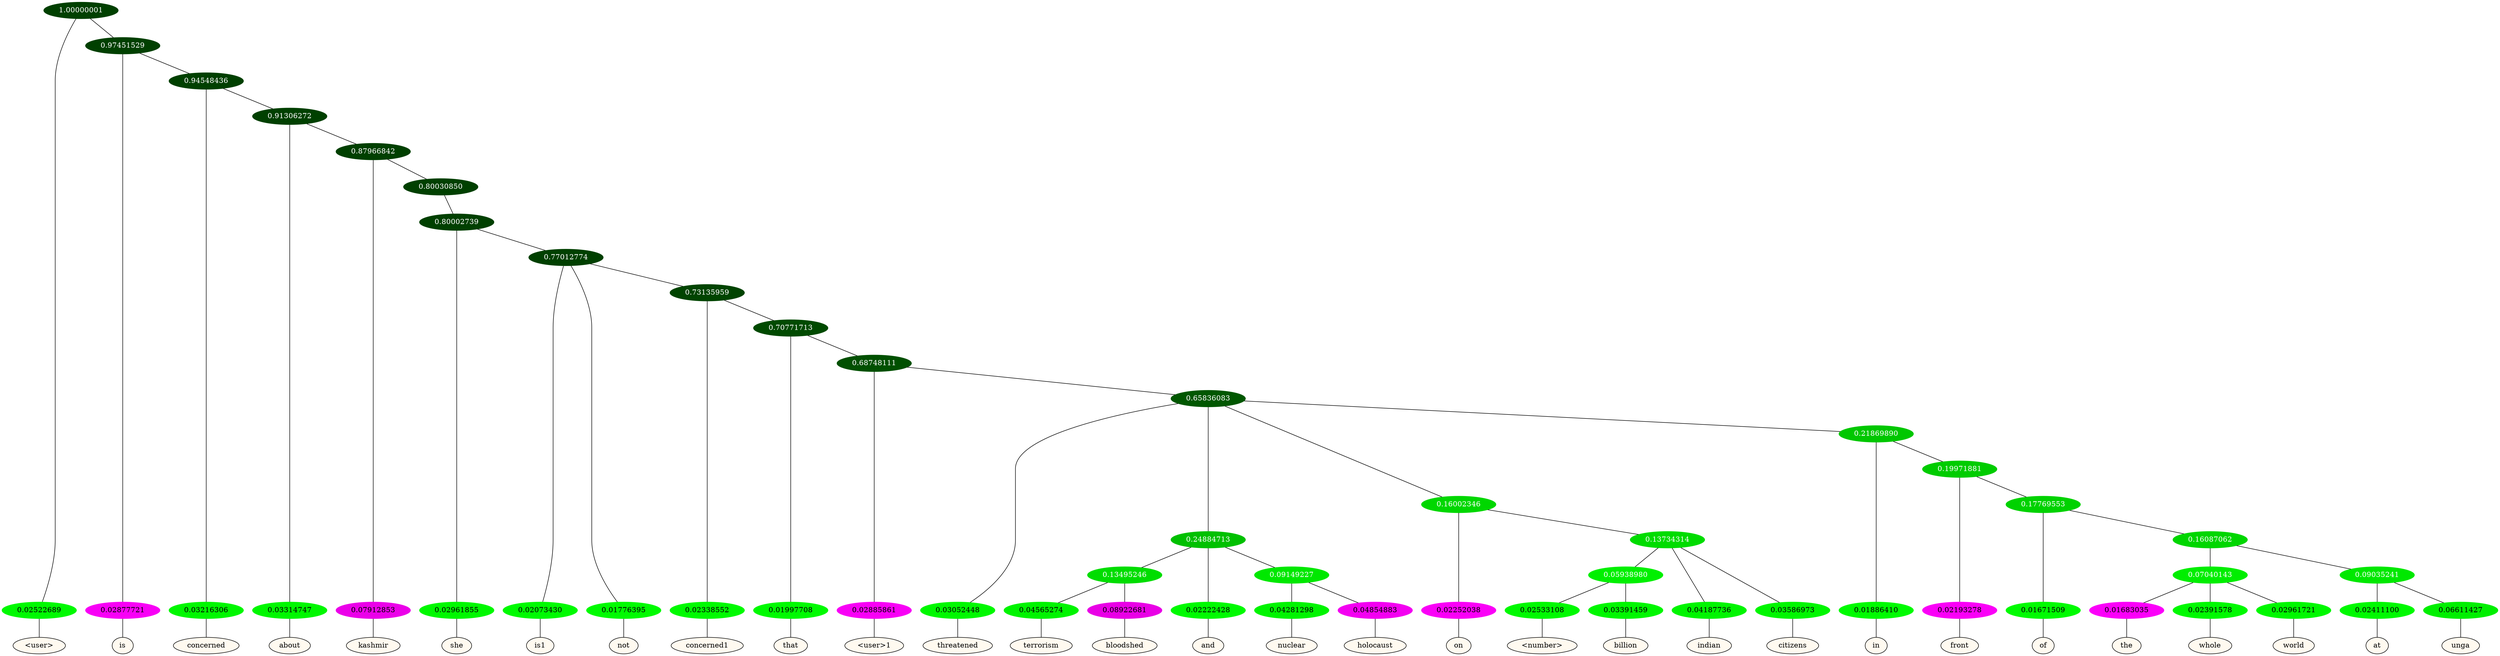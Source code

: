 graph {
	node [format=png height=0.15 nodesep=0.001 ordering=out overlap=prism overlap_scaling=0.01 ranksep=0.001 ratio=0.2 style=filled width=0.15]
	{
		rank=same
		a_w_1 [label="\<user\>" color=black fillcolor=floralwhite style="filled,solid"]
		a_w_3 [label=is color=black fillcolor=floralwhite style="filled,solid"]
		a_w_5 [label=concerned color=black fillcolor=floralwhite style="filled,solid"]
		a_w_7 [label=about color=black fillcolor=floralwhite style="filled,solid"]
		a_w_9 [label=kashmir color=black fillcolor=floralwhite style="filled,solid"]
		a_w_12 [label=she color=black fillcolor=floralwhite style="filled,solid"]
		a_w_14 [label=is1 color=black fillcolor=floralwhite style="filled,solid"]
		a_w_15 [label=not color=black fillcolor=floralwhite style="filled,solid"]
		a_w_17 [label=concerned1 color=black fillcolor=floralwhite style="filled,solid"]
		a_w_19 [label=that color=black fillcolor=floralwhite style="filled,solid"]
		a_w_21 [label="\<user\>1" color=black fillcolor=floralwhite style="filled,solid"]
		a_w_23 [label=threatened color=black fillcolor=floralwhite style="filled,solid"]
		a_w_34 [label=terrorism color=black fillcolor=floralwhite style="filled,solid"]
		a_w_35 [label=bloodshed color=black fillcolor=floralwhite style="filled,solid"]
		a_w_28 [label=and color=black fillcolor=floralwhite style="filled,solid"]
		a_w_36 [label=nuclear color=black fillcolor=floralwhite style="filled,solid"]
		a_w_37 [label=holocaust color=black fillcolor=floralwhite style="filled,solid"]
		a_w_30 [label=on color=black fillcolor=floralwhite style="filled,solid"]
		a_w_43 [label="\<number\>" color=black fillcolor=floralwhite style="filled,solid"]
		a_w_44 [label=billion color=black fillcolor=floralwhite style="filled,solid"]
		a_w_39 [label=indian color=black fillcolor=floralwhite style="filled,solid"]
		a_w_40 [label=citizens color=black fillcolor=floralwhite style="filled,solid"]
		a_w_32 [label=in color=black fillcolor=floralwhite style="filled,solid"]
		a_w_41 [label=front color=black fillcolor=floralwhite style="filled,solid"]
		a_w_45 [label=of color=black fillcolor=floralwhite style="filled,solid"]
		a_w_49 [label=the color=black fillcolor=floralwhite style="filled,solid"]
		a_w_50 [label=whole color=black fillcolor=floralwhite style="filled,solid"]
		a_w_51 [label=world color=black fillcolor=floralwhite style="filled,solid"]
		a_w_52 [label=at color=black fillcolor=floralwhite style="filled,solid"]
		a_w_53 [label=unga color=black fillcolor=floralwhite style="filled,solid"]
	}
	a_n_1 -- a_w_1
	a_n_3 -- a_w_3
	a_n_5 -- a_w_5
	a_n_7 -- a_w_7
	a_n_9 -- a_w_9
	a_n_12 -- a_w_12
	a_n_14 -- a_w_14
	a_n_15 -- a_w_15
	a_n_17 -- a_w_17
	a_n_19 -- a_w_19
	a_n_21 -- a_w_21
	a_n_23 -- a_w_23
	a_n_34 -- a_w_34
	a_n_35 -- a_w_35
	a_n_28 -- a_w_28
	a_n_36 -- a_w_36
	a_n_37 -- a_w_37
	a_n_30 -- a_w_30
	a_n_43 -- a_w_43
	a_n_44 -- a_w_44
	a_n_39 -- a_w_39
	a_n_40 -- a_w_40
	a_n_32 -- a_w_32
	a_n_41 -- a_w_41
	a_n_45 -- a_w_45
	a_n_49 -- a_w_49
	a_n_50 -- a_w_50
	a_n_51 -- a_w_51
	a_n_52 -- a_w_52
	a_n_53 -- a_w_53
	{
		rank=same
		a_n_1 [label=0.02522689 color="0.334 1.000 0.975" fontcolor=black]
		a_n_3 [label=0.02877721 color="0.835 1.000 0.971" fontcolor=black]
		a_n_5 [label=0.03216306 color="0.334 1.000 0.968" fontcolor=black]
		a_n_7 [label=0.03314747 color="0.334 1.000 0.967" fontcolor=black]
		a_n_9 [label=0.07912853 color="0.835 1.000 0.921" fontcolor=black]
		a_n_12 [label=0.02961855 color="0.334 1.000 0.970" fontcolor=black]
		a_n_14 [label=0.02073430 color="0.334 1.000 0.979" fontcolor=black]
		a_n_15 [label=0.01776395 color="0.334 1.000 0.982" fontcolor=black]
		a_n_17 [label=0.02338552 color="0.334 1.000 0.977" fontcolor=black]
		a_n_19 [label=0.01997708 color="0.334 1.000 0.980" fontcolor=black]
		a_n_21 [label=0.02885861 color="0.835 1.000 0.971" fontcolor=black]
		a_n_23 [label=0.03052448 color="0.334 1.000 0.969" fontcolor=black]
		a_n_34 [label=0.04565274 color="0.334 1.000 0.954" fontcolor=black]
		a_n_35 [label=0.08922681 color="0.835 1.000 0.911" fontcolor=black]
		a_n_28 [label=0.02222428 color="0.334 1.000 0.978" fontcolor=black]
		a_n_36 [label=0.04281298 color="0.334 1.000 0.957" fontcolor=black]
		a_n_37 [label=0.04854883 color="0.835 1.000 0.951" fontcolor=black]
		a_n_30 [label=0.02252038 color="0.835 1.000 0.977" fontcolor=black]
		a_n_43 [label=0.02533108 color="0.334 1.000 0.975" fontcolor=black]
		a_n_44 [label=0.03391459 color="0.334 1.000 0.966" fontcolor=black]
		a_n_39 [label=0.04187736 color="0.334 1.000 0.958" fontcolor=black]
		a_n_40 [label=0.03586973 color="0.334 1.000 0.964" fontcolor=black]
		a_n_32 [label=0.01886410 color="0.334 1.000 0.981" fontcolor=black]
		a_n_41 [label=0.02193278 color="0.835 1.000 0.978" fontcolor=black]
		a_n_45 [label=0.01671509 color="0.334 1.000 0.983" fontcolor=black]
		a_n_49 [label=0.01683035 color="0.835 1.000 0.983" fontcolor=black]
		a_n_50 [label=0.02391578 color="0.334 1.000 0.976" fontcolor=black]
		a_n_51 [label=0.02961721 color="0.334 1.000 0.970" fontcolor=black]
		a_n_52 [label=0.02411100 color="0.334 1.000 0.976" fontcolor=black]
		a_n_53 [label=0.06611427 color="0.334 1.000 0.934" fontcolor=black]
	}
	a_n_0 [label=1.00000001 color="0.334 1.000 0.250" fontcolor=grey99]
	a_n_0 -- a_n_1
	a_n_2 [label=0.97451529 color="0.334 1.000 0.250" fontcolor=grey99]
	a_n_0 -- a_n_2
	a_n_2 -- a_n_3
	a_n_4 [label=0.94548436 color="0.334 1.000 0.250" fontcolor=grey99]
	a_n_2 -- a_n_4
	a_n_4 -- a_n_5
	a_n_6 [label=0.91306272 color="0.334 1.000 0.250" fontcolor=grey99]
	a_n_4 -- a_n_6
	a_n_6 -- a_n_7
	a_n_8 [label=0.87966842 color="0.334 1.000 0.250" fontcolor=grey99]
	a_n_6 -- a_n_8
	a_n_8 -- a_n_9
	a_n_10 [label=0.80030850 color="0.334 1.000 0.250" fontcolor=grey99]
	a_n_8 -- a_n_10
	a_n_11 [label=0.80002739 color="0.334 1.000 0.250" fontcolor=grey99]
	a_n_10 -- a_n_11
	a_n_11 -- a_n_12
	a_n_13 [label=0.77012774 color="0.334 1.000 0.250" fontcolor=grey99]
	a_n_11 -- a_n_13
	a_n_13 -- a_n_14
	a_n_13 -- a_n_15
	a_n_16 [label=0.73135959 color="0.334 1.000 0.269" fontcolor=grey99]
	a_n_13 -- a_n_16
	a_n_16 -- a_n_17
	a_n_18 [label=0.70771713 color="0.334 1.000 0.292" fontcolor=grey99]
	a_n_16 -- a_n_18
	a_n_18 -- a_n_19
	a_n_20 [label=0.68748111 color="0.334 1.000 0.313" fontcolor=grey99]
	a_n_18 -- a_n_20
	a_n_20 -- a_n_21
	a_n_22 [label=0.65836083 color="0.334 1.000 0.342" fontcolor=grey99]
	a_n_20 -- a_n_22
	a_n_22 -- a_n_23
	a_n_24 [label=0.24884713 color="0.334 1.000 0.751" fontcolor=grey99]
	a_n_22 -- a_n_24
	a_n_25 [label=0.16002346 color="0.334 1.000 0.840" fontcolor=grey99]
	a_n_22 -- a_n_25
	a_n_26 [label=0.21869890 color="0.334 1.000 0.781" fontcolor=grey99]
	a_n_22 -- a_n_26
	a_n_27 [label=0.13495246 color="0.334 1.000 0.865" fontcolor=grey99]
	a_n_24 -- a_n_27
	a_n_24 -- a_n_28
	a_n_29 [label=0.09149227 color="0.334 1.000 0.909" fontcolor=grey99]
	a_n_24 -- a_n_29
	a_n_25 -- a_n_30
	a_n_31 [label=0.13734314 color="0.334 1.000 0.863" fontcolor=grey99]
	a_n_25 -- a_n_31
	a_n_26 -- a_n_32
	a_n_33 [label=0.19971881 color="0.334 1.000 0.800" fontcolor=grey99]
	a_n_26 -- a_n_33
	a_n_27 -- a_n_34
	a_n_27 -- a_n_35
	a_n_29 -- a_n_36
	a_n_29 -- a_n_37
	a_n_38 [label=0.05938980 color="0.334 1.000 0.941" fontcolor=grey99]
	a_n_31 -- a_n_38
	a_n_31 -- a_n_39
	a_n_31 -- a_n_40
	a_n_33 -- a_n_41
	a_n_42 [label=0.17769553 color="0.334 1.000 0.822" fontcolor=grey99]
	a_n_33 -- a_n_42
	a_n_38 -- a_n_43
	a_n_38 -- a_n_44
	a_n_42 -- a_n_45
	a_n_46 [label=0.16087062 color="0.334 1.000 0.839" fontcolor=grey99]
	a_n_42 -- a_n_46
	a_n_47 [label=0.07040143 color="0.334 1.000 0.930" fontcolor=grey99]
	a_n_46 -- a_n_47
	a_n_48 [label=0.09035241 color="0.334 1.000 0.910" fontcolor=grey99]
	a_n_46 -- a_n_48
	a_n_47 -- a_n_49
	a_n_47 -- a_n_50
	a_n_47 -- a_n_51
	a_n_48 -- a_n_52
	a_n_48 -- a_n_53
}
